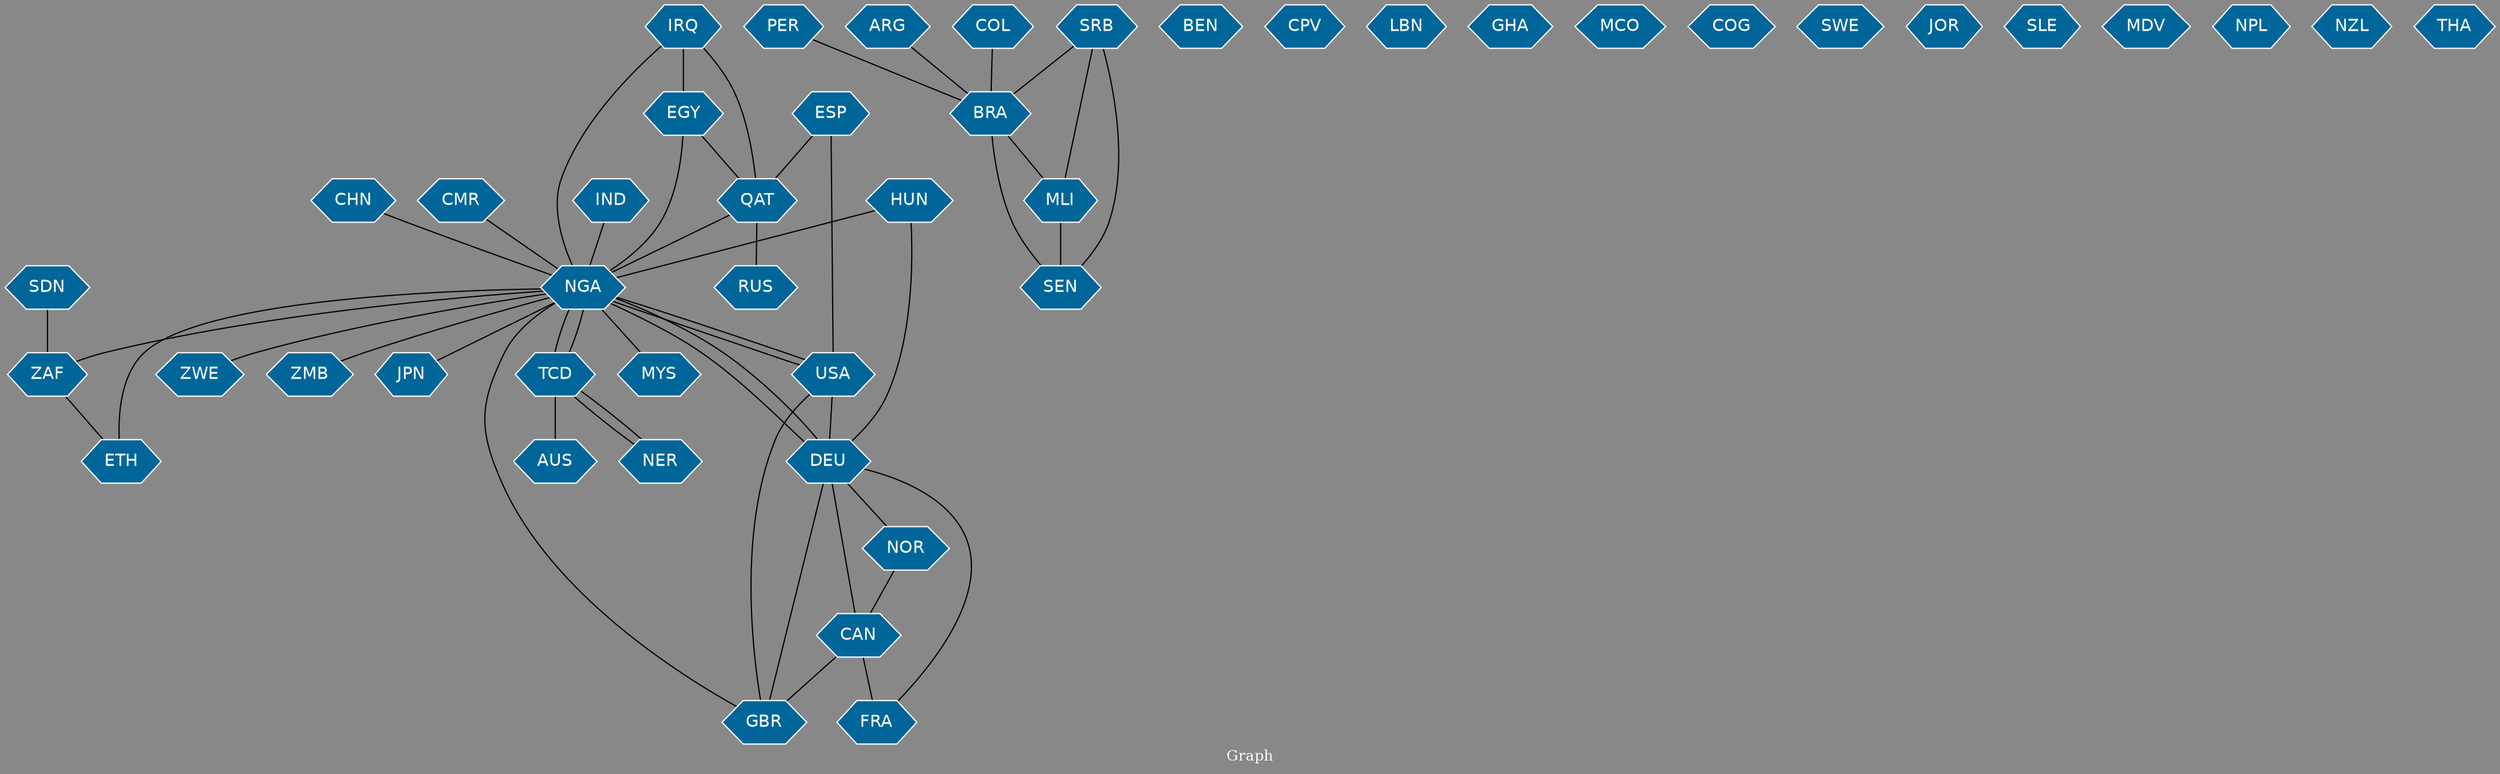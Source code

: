 // Countries together in item graph
graph {
	graph [bgcolor="#888888" fontcolor=white fontsize=12 label="Graph" outputorder=edgesfirst overlap=prism]
	node [color=white fillcolor="#006699" fontcolor=white fontname=Helvetica shape=hexagon style=filled]
	edge [arrowhead=open color=black fontcolor=white fontname=Courier fontsize=12]
		NGA [label=NGA]
		GBR [label=GBR]
		PER [label=PER]
		BRA [label=BRA]
		ESP [label=ESP]
		DEU [label=DEU]
		BEN [label=BEN]
		TCD [label=TCD]
		SEN [label=SEN]
		NER [label=NER]
		USA [label=USA]
		ARG [label=ARG]
		CAN [label=CAN]
		ETH [label=ETH]
		CPV [label=CPV]
		MYS [label=MYS]
		IND [label=IND]
		AUS [label=AUS]
		LBN [label=LBN]
		ZAF [label=ZAF]
		NOR [label=NOR]
		GHA [label=GHA]
		SDN [label=SDN]
		QAT [label=QAT]
		EGY [label=EGY]
		FRA [label=FRA]
		MCO [label=MCO]
		COG [label=COG]
		HUN [label=HUN]
		SWE [label=SWE]
		CHN [label=CHN]
		JOR [label=JOR]
		SLE [label=SLE]
		COL [label=COL]
		RUS [label=RUS]
		IRQ [label=IRQ]
		ZWE [label=ZWE]
		MDV [label=MDV]
		NPL [label=NPL]
		SRB [label=SRB]
		MLI [label=MLI]
		ZMB [label=ZMB]
		CMR [label=CMR]
		JPN [label=JPN]
		NZL [label=NZL]
		THA [label=THA]
			HUN -- NGA [weight=1]
			DEU -- FRA [weight=1]
			ESP -- QAT [weight=1]
			NGA -- USA [weight=2]
			NGA -- JPN [weight=1]
			IND -- NGA [weight=1]
			NGA -- DEU [weight=1]
			EGY -- QAT [weight=1]
			BRA -- MLI [weight=1]
			TCD -- NGA [weight=1]
			NGA -- ETH [weight=2]
			EGY -- NGA [weight=1]
			DEU -- CAN [weight=2]
			IRQ -- QAT [weight=1]
			ARG -- BRA [weight=1]
			PER -- BRA [weight=1]
			IRQ -- EGY [weight=1]
			TCD -- NER [weight=1]
			QAT -- NGA [weight=1]
			SRB -- MLI [weight=1]
			NGA -- ZMB [weight=1]
			IRQ -- NGA [weight=1]
			DEU -- GBR [weight=1]
			ZAF -- ETH [weight=1]
			NGA -- ZAF [weight=2]
			TCD -- AUS [weight=1]
			USA -- GBR [weight=1]
			NGA -- MYS [weight=1]
			QAT -- RUS [weight=1]
			NOR -- CAN [weight=1]
			CAN -- FRA [weight=1]
			CAN -- GBR [weight=1]
			NGA -- ZWE [weight=1]
			SRB -- BRA [weight=1]
			GBR -- NGA [weight=1]
			BRA -- SEN [weight=1]
			MLI -- SEN [weight=1]
			USA -- NGA [weight=2]
			SRB -- SEN [weight=1]
			CHN -- NGA [weight=1]
			COL -- BRA [weight=1]
			HUN -- DEU [weight=2]
			DEU -- NGA [weight=4]
			CMR -- NGA [weight=1]
			SDN -- ZAF [weight=1]
			NGA -- TCD [weight=2]
			USA -- DEU [weight=1]
			DEU -- NOR [weight=1]
			NER -- TCD [weight=2]
			ESP -- USA [weight=1]
}